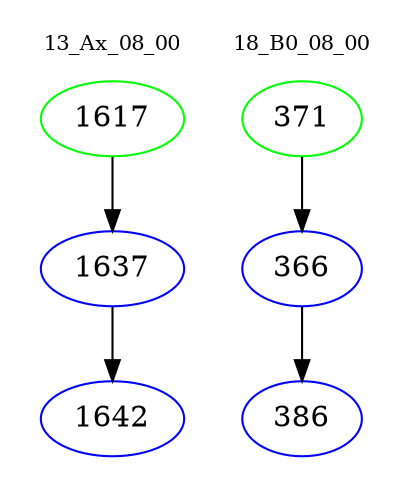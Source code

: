 digraph{
subgraph cluster_0 {
color = white
label = "13_Ax_08_00";
fontsize=10;
T0_1617 [label="1617", color="green"]
T0_1617 -> T0_1637 [color="black"]
T0_1637 [label="1637", color="blue"]
T0_1637 -> T0_1642 [color="black"]
T0_1642 [label="1642", color="blue"]
}
subgraph cluster_1 {
color = white
label = "18_B0_08_00";
fontsize=10;
T1_371 [label="371", color="green"]
T1_371 -> T1_366 [color="black"]
T1_366 [label="366", color="blue"]
T1_366 -> T1_386 [color="black"]
T1_386 [label="386", color="blue"]
}
}
